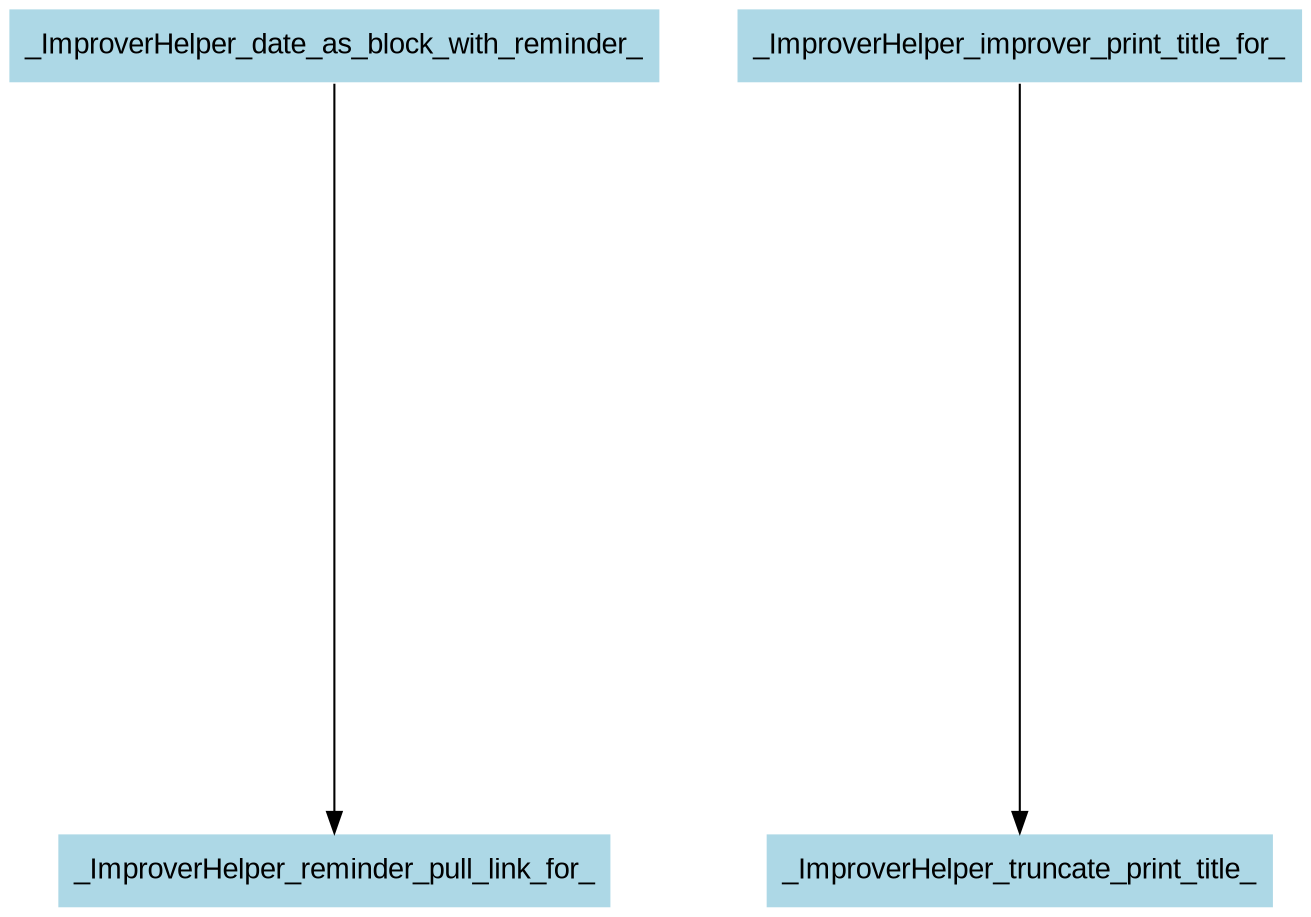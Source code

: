 digraph CallGraph {
ranksep=5;
nodesep=0.5;
node [fontname=Arial];
edge [fontname=Arial];
_ImproverHelper_date_as_block_with_reminder_ -> _ImproverHelper_reminder_pull_link_for_;
_ImproverHelper_date_as_block_with_reminder_ [shape=box, style=filled, fillcolor=lightblue  , color=white];
_ImproverHelper_reminder_pull_link_for_ [shape=box, style=filled, fillcolor=lightblue  , color=white];
_ImproverHelper_improver_print_title_for_ -> _ImproverHelper_truncate_print_title_;
_ImproverHelper_improver_print_title_for_ [shape=box, style=filled, fillcolor=lightblue  , color=white];
_ImproverHelper_truncate_print_title_ [shape=box, style=filled, fillcolor=lightblue  , color=white];
}
